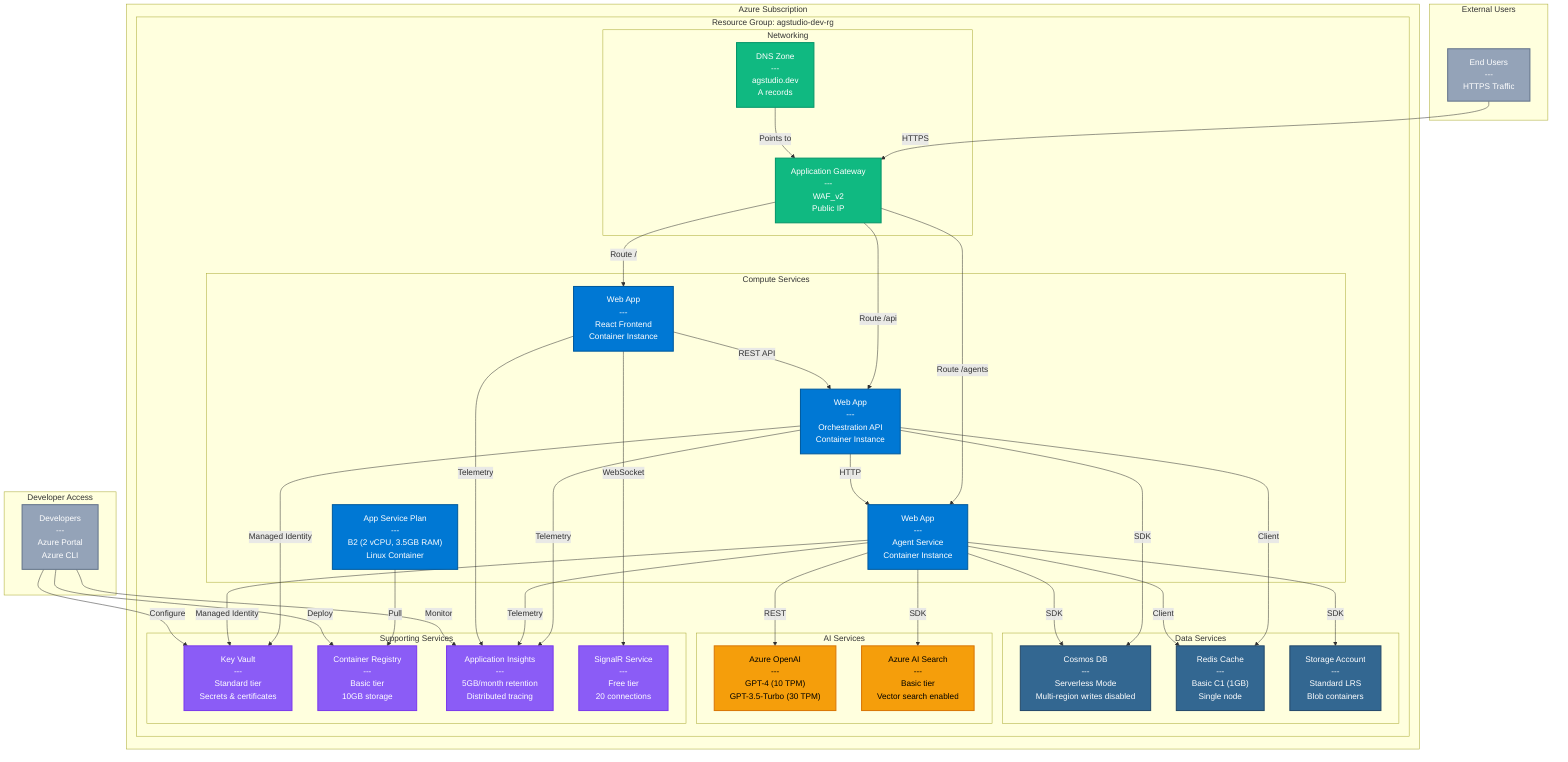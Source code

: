 %% Basic Azure Deployment Topology
%% Shows single-region deployment for development/staging environments
%% Designed to streamline initial cloud deployment with essential services
%% Version: 1.0
%% Last Updated: 2025-10-14

graph TB
    subgraph "Azure Subscription"
        subgraph "Resource Group: agstudio-dev-rg"
            subgraph "Compute Services"
                app_service["App Service Plan<br/>---<br/>B2 (2 vCPU, 3.5GB RAM)<br/>Linux Container"]
                webapp_container["Web App<br/>---<br/>React Frontend<br/>Container Instance"]
                api_container["Web App<br/>---<br/>Orchestration API<br/>Container Instance"]
                agent_container["Web App<br/>---<br/>Agent Service<br/>Container Instance"]
            end

            subgraph "Data Services"
                cosmos["Cosmos DB<br/>---<br/>Serverless Mode<br/>Multi-region writes disabled"]
                redis["Redis Cache<br/>---<br/>Basic C1 (1GB)<br/>Single node"]
                storage["Storage Account<br/>---<br/>Standard LRS<br/>Blob containers"]
            end

            subgraph "AI Services"
                openai["Azure OpenAI<br/>---<br/>GPT-4 (10 TPM)<br/>GPT-3.5-Turbo (30 TPM)"]
                ai_search["Azure AI Search<br/>---<br/>Basic tier<br/>Vector search enabled"]
            end

            subgraph "Supporting Services"
                keyvault["Key Vault<br/>---<br/>Standard tier<br/>Secrets & certificates"]
                acr["Container Registry<br/>---<br/>Basic tier<br/>10GB storage"]
                insights["Application Insights<br/>---<br/>5GB/month retention<br/>Distributed tracing"]
                signalr["SignalR Service<br/>---<br/>Free tier<br/>20 connections"]
            end

            subgraph "Networking"
                app_gateway["Application Gateway<br/>---<br/>WAF_v2<br/>Public IP"]
                dns_zone["DNS Zone<br/>---<br/>agstudio.dev<br/>A records"]
            end
        end
    end

    subgraph "External Users"
        users["End Users<br/>---<br/>HTTPS Traffic"]
    end

    subgraph "Developer Access"
        devs["Developers<br/>---<br/>Azure Portal<br/>Azure CLI"]
    end

    %% User connections
    users -->|HTTPS| app_gateway
    app_gateway -->|Route /| webapp_container
    app_gateway -->|Route /api| api_container
    app_gateway -->|Route /agents| agent_container

    %% Service connections
    webapp_container -->|REST API| api_container
    webapp_container -->|WebSocket| signalr
    api_container -->|HTTP| agent_container
    api_container -->|SDK| cosmos
    api_container -->|Client| redis
    agent_container -->|SDK| cosmos
    agent_container -->|Client| redis
    agent_container -->|SDK| storage
    agent_container -->|REST| openai
    agent_container -->|SDK| ai_search

    %% Infrastructure connections
    api_container -->|Managed Identity| keyvault
    agent_container -->|Managed Identity| keyvault
    app_service -->|Pull| acr
    api_container -->|Telemetry| insights
    agent_container -->|Telemetry| insights
    webapp_container -->|Telemetry| insights

    %% Management connections
    devs -->|Deploy| acr
    devs -->|Configure| keyvault
    devs -->|Monitor| insights
    dns_zone -->|Points to| app_gateway

    %% Apply semantic color coding
    classDef compute fill:#0078d4,stroke:#005a9e,color:#fff,stroke-width:2px
    classDef data fill:#336791,stroke:#254a6b,color:#fff,stroke-width:2px
    classDef ai fill:#f59e0b,stroke:#d97706,color:#000,stroke-width:2px
    classDef support fill:#8b5cf6,stroke:#7c3aed,color:#fff,stroke-width:2px
    classDef network fill:#10b981,stroke:#059669,color:#fff,stroke-width:2px
    classDef user fill:#94a3b8,stroke:#64748b,color:#fff,stroke-width:2px

    class app_service,webapp_container,api_container,agent_container compute
    class cosmos,redis,storage data
    class openai,ai_search ai
    class keyvault,acr,insights,signalr support
    class app_gateway,dns_zone network
    class users,devs user